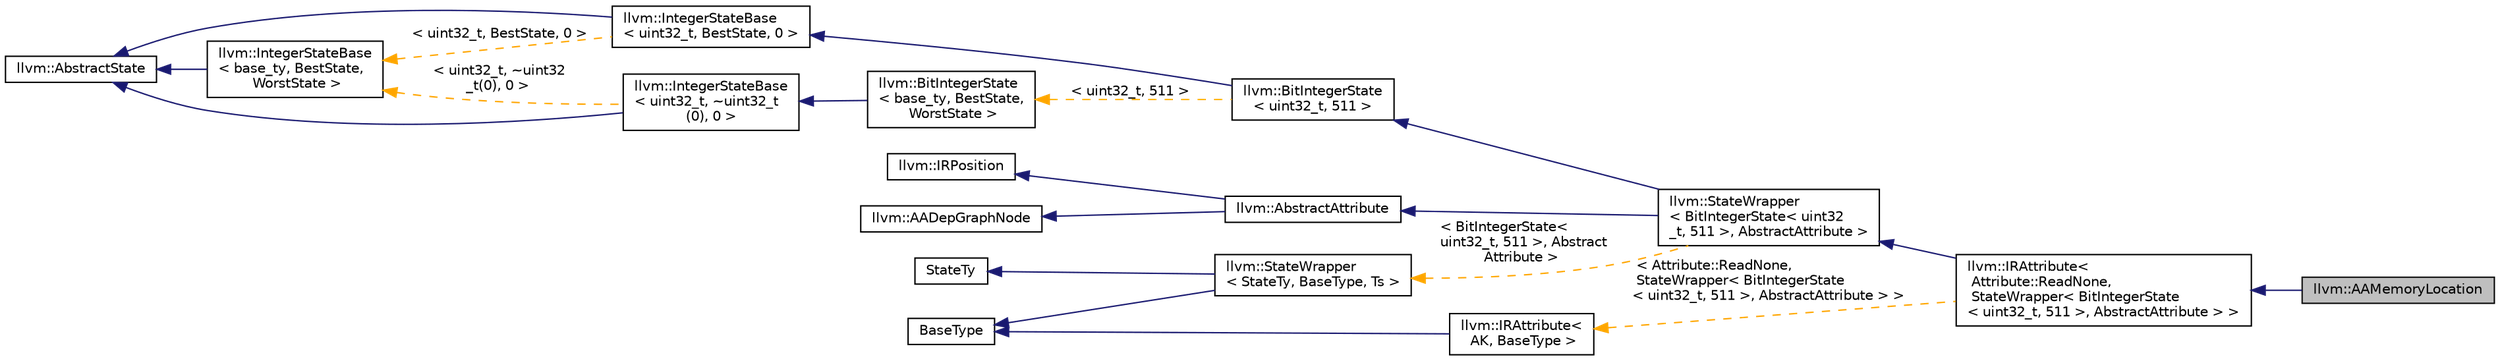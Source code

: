 digraph "llvm::AAMemoryLocation"
{
 // LATEX_PDF_SIZE
  bgcolor="transparent";
  edge [fontname="Helvetica",fontsize="10",labelfontname="Helvetica",labelfontsize="10"];
  node [fontname="Helvetica",fontsize="10",shape=record];
  rankdir="LR";
  Node1 [label="llvm::AAMemoryLocation",height=0.2,width=0.4,color="black", fillcolor="grey75", style="filled", fontcolor="black",tooltip="An abstract interface for all memory location attributes (readnone/argmemonly/inaccessiblememonly/ina..."];
  Node2 -> Node1 [dir="back",color="midnightblue",fontsize="10",style="solid",fontname="Helvetica"];
  Node2 [label="llvm::IRAttribute\<\l Attribute::ReadNone,\l StateWrapper\< BitIntegerState\l\< uint32_t, 511 \>, AbstractAttribute \> \>",height=0.2,width=0.4,color="black",URL="$structllvm_1_1IRAttribute.html",tooltip=" "];
  Node3 -> Node2 [dir="back",color="midnightblue",fontsize="10",style="solid",fontname="Helvetica"];
  Node3 [label="llvm::StateWrapper\l\< BitIntegerState\< uint32\l_t, 511 \>, AbstractAttribute \>",height=0.2,width=0.4,color="black",URL="$structllvm_1_1StateWrapper.html",tooltip=" "];
  Node4 -> Node3 [dir="back",color="midnightblue",fontsize="10",style="solid",fontname="Helvetica"];
  Node4 [label="llvm::AbstractAttribute",height=0.2,width=0.4,color="black",URL="$structllvm_1_1AbstractAttribute.html",tooltip="Base struct for all \"concrete attribute\" deductions."];
  Node5 -> Node4 [dir="back",color="midnightblue",fontsize="10",style="solid",fontname="Helvetica"];
  Node5 [label="llvm::IRPosition",height=0.2,width=0.4,color="black",URL="$structllvm_1_1IRPosition.html",tooltip="Helper to describe and deal with positions in the LLVM-IR."];
  Node6 -> Node4 [dir="back",color="midnightblue",fontsize="10",style="solid",fontname="Helvetica"];
  Node6 [label="llvm::AADepGraphNode",height=0.2,width=0.4,color="black",URL="$structllvm_1_1AADepGraphNode.html",tooltip="}"];
  Node7 -> Node3 [dir="back",color="midnightblue",fontsize="10",style="solid",fontname="Helvetica"];
  Node7 [label="llvm::BitIntegerState\l\< uint32_t, 511 \>",height=0.2,width=0.4,color="black",URL="$structllvm_1_1BitIntegerState.html",tooltip=" "];
  Node8 -> Node7 [dir="back",color="midnightblue",fontsize="10",style="solid",fontname="Helvetica"];
  Node8 [label="llvm::IntegerStateBase\l\< uint32_t, BestState, 0 \>",height=0.2,width=0.4,color="black",URL="$structllvm_1_1IntegerStateBase.html",tooltip=" "];
  Node9 -> Node8 [dir="back",color="midnightblue",fontsize="10",style="solid",fontname="Helvetica"];
  Node9 [label="llvm::AbstractState",height=0.2,width=0.4,color="black",URL="$structllvm_1_1AbstractState.html",tooltip="An interface to query the internal state of an abstract attribute."];
  Node10 -> Node8 [dir="back",color="orange",fontsize="10",style="dashed",label=" \< uint32_t, BestState, 0 \>" ,fontname="Helvetica"];
  Node10 [label="llvm::IntegerStateBase\l\< base_ty, BestState,\l WorstState \>",height=0.2,width=0.4,color="black",URL="$structllvm_1_1IntegerStateBase.html",tooltip="Simple state with integers encoding."];
  Node9 -> Node10 [dir="back",color="midnightblue",fontsize="10",style="solid",fontname="Helvetica"];
  Node11 -> Node7 [dir="back",color="orange",fontsize="10",style="dashed",label=" \< uint32_t, 511 \>" ,fontname="Helvetica"];
  Node11 [label="llvm::BitIntegerState\l\< base_ty, BestState,\l WorstState \>",height=0.2,width=0.4,color="black",URL="$structllvm_1_1BitIntegerState.html",tooltip="Specialization of the integer state for a bit-wise encoding."];
  Node12 -> Node11 [dir="back",color="midnightblue",fontsize="10",style="solid",fontname="Helvetica"];
  Node12 [label="llvm::IntegerStateBase\l\< uint32_t, ~uint32_t\l(0), 0 \>",height=0.2,width=0.4,color="black",URL="$structllvm_1_1IntegerStateBase.html",tooltip=" "];
  Node9 -> Node12 [dir="back",color="midnightblue",fontsize="10",style="solid",fontname="Helvetica"];
  Node10 -> Node12 [dir="back",color="orange",fontsize="10",style="dashed",label=" \< uint32_t, ~uint32\l_t(0), 0 \>" ,fontname="Helvetica"];
  Node13 -> Node3 [dir="back",color="orange",fontsize="10",style="dashed",label=" \< BitIntegerState\<\l uint32_t, 511 \>, Abstract\lAttribute \>" ,fontname="Helvetica"];
  Node13 [label="llvm::StateWrapper\l\< StateTy, BaseType, Ts \>",height=0.2,width=0.4,color="black",URL="$structllvm_1_1StateWrapper.html",tooltip="Helper to tie a abstract state implementation to an abstract attribute."];
  Node14 -> Node13 [dir="back",color="midnightblue",fontsize="10",style="solid",fontname="Helvetica"];
  Node14 [label="BaseType",height=0.2,width=0.4,color="black",URL="$classBaseType.html",tooltip=" "];
  Node15 -> Node13 [dir="back",color="midnightblue",fontsize="10",style="solid",fontname="Helvetica"];
  Node15 [label="StateTy",height=0.2,width=0.4,color="black",URL="$classStateTy.html",tooltip=" "];
  Node16 -> Node2 [dir="back",color="orange",fontsize="10",style="dashed",label=" \< Attribute::ReadNone,\l StateWrapper\< BitIntegerState\l\< uint32_t, 511 \>, AbstractAttribute \> \>" ,fontname="Helvetica"];
  Node16 [label="llvm::IRAttribute\<\l AK, BaseType \>",height=0.2,width=0.4,color="black",URL="$structllvm_1_1IRAttribute.html",tooltip="Helper class that provides common functionality to manifest IR attributes."];
  Node14 -> Node16 [dir="back",color="midnightblue",fontsize="10",style="solid",fontname="Helvetica"];
}
